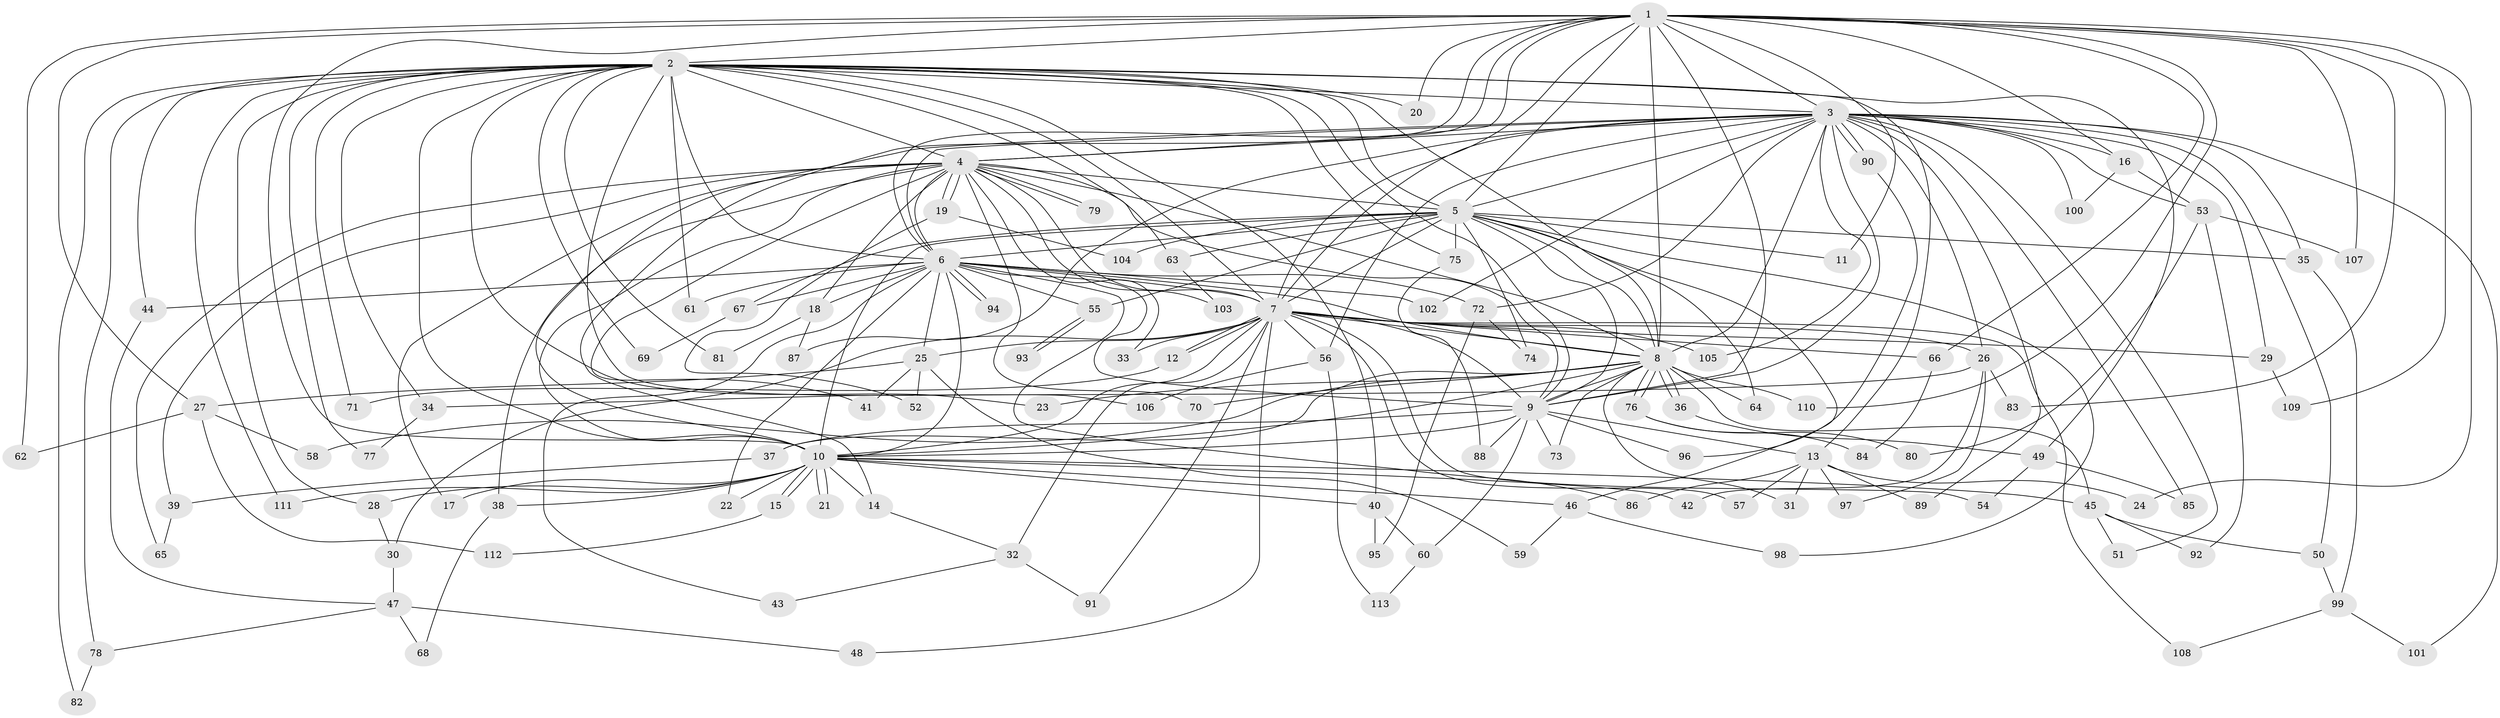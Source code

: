 // Generated by graph-tools (version 1.1) at 2025/34/03/09/25 02:34:38]
// undirected, 113 vertices, 251 edges
graph export_dot {
graph [start="1"]
  node [color=gray90,style=filled];
  1;
  2;
  3;
  4;
  5;
  6;
  7;
  8;
  9;
  10;
  11;
  12;
  13;
  14;
  15;
  16;
  17;
  18;
  19;
  20;
  21;
  22;
  23;
  24;
  25;
  26;
  27;
  28;
  29;
  30;
  31;
  32;
  33;
  34;
  35;
  36;
  37;
  38;
  39;
  40;
  41;
  42;
  43;
  44;
  45;
  46;
  47;
  48;
  49;
  50;
  51;
  52;
  53;
  54;
  55;
  56;
  57;
  58;
  59;
  60;
  61;
  62;
  63;
  64;
  65;
  66;
  67;
  68;
  69;
  70;
  71;
  72;
  73;
  74;
  75;
  76;
  77;
  78;
  79;
  80;
  81;
  82;
  83;
  84;
  85;
  86;
  87;
  88;
  89;
  90;
  91;
  92;
  93;
  94;
  95;
  96;
  97;
  98;
  99;
  100;
  101;
  102;
  103;
  104;
  105;
  106;
  107;
  108;
  109;
  110;
  111;
  112;
  113;
  1 -- 2;
  1 -- 3;
  1 -- 4;
  1 -- 5;
  1 -- 6;
  1 -- 7;
  1 -- 8;
  1 -- 9;
  1 -- 10;
  1 -- 11;
  1 -- 14;
  1 -- 16;
  1 -- 20;
  1 -- 24;
  1 -- 27;
  1 -- 62;
  1 -- 66;
  1 -- 83;
  1 -- 107;
  1 -- 109;
  1 -- 110;
  2 -- 3;
  2 -- 4;
  2 -- 5;
  2 -- 6;
  2 -- 7;
  2 -- 8;
  2 -- 9;
  2 -- 10;
  2 -- 13;
  2 -- 20;
  2 -- 23;
  2 -- 28;
  2 -- 34;
  2 -- 40;
  2 -- 44;
  2 -- 49;
  2 -- 61;
  2 -- 63;
  2 -- 69;
  2 -- 71;
  2 -- 75;
  2 -- 77;
  2 -- 78;
  2 -- 81;
  2 -- 82;
  2 -- 106;
  2 -- 111;
  3 -- 4;
  3 -- 5;
  3 -- 6;
  3 -- 7;
  3 -- 8;
  3 -- 9;
  3 -- 10;
  3 -- 16;
  3 -- 26;
  3 -- 29;
  3 -- 35;
  3 -- 50;
  3 -- 51;
  3 -- 53;
  3 -- 56;
  3 -- 72;
  3 -- 85;
  3 -- 87;
  3 -- 89;
  3 -- 90;
  3 -- 90;
  3 -- 100;
  3 -- 101;
  3 -- 102;
  3 -- 105;
  4 -- 5;
  4 -- 6;
  4 -- 7;
  4 -- 8;
  4 -- 9;
  4 -- 10;
  4 -- 17;
  4 -- 18;
  4 -- 19;
  4 -- 19;
  4 -- 33;
  4 -- 38;
  4 -- 39;
  4 -- 41;
  4 -- 65;
  4 -- 70;
  4 -- 79;
  4 -- 79;
  4 -- 103;
  5 -- 6;
  5 -- 7;
  5 -- 8;
  5 -- 9;
  5 -- 10;
  5 -- 11;
  5 -- 35;
  5 -- 46;
  5 -- 55;
  5 -- 63;
  5 -- 64;
  5 -- 67;
  5 -- 74;
  5 -- 75;
  5 -- 98;
  5 -- 104;
  6 -- 7;
  6 -- 8;
  6 -- 9;
  6 -- 10;
  6 -- 18;
  6 -- 22;
  6 -- 25;
  6 -- 43;
  6 -- 44;
  6 -- 55;
  6 -- 61;
  6 -- 67;
  6 -- 72;
  6 -- 86;
  6 -- 94;
  6 -- 94;
  6 -- 102;
  7 -- 8;
  7 -- 9;
  7 -- 10;
  7 -- 12;
  7 -- 12;
  7 -- 25;
  7 -- 26;
  7 -- 29;
  7 -- 30;
  7 -- 32;
  7 -- 33;
  7 -- 48;
  7 -- 54;
  7 -- 56;
  7 -- 57;
  7 -- 66;
  7 -- 91;
  7 -- 105;
  7 -- 108;
  8 -- 9;
  8 -- 10;
  8 -- 23;
  8 -- 31;
  8 -- 36;
  8 -- 36;
  8 -- 37;
  8 -- 45;
  8 -- 58;
  8 -- 64;
  8 -- 70;
  8 -- 73;
  8 -- 76;
  8 -- 76;
  8 -- 110;
  9 -- 10;
  9 -- 13;
  9 -- 37;
  9 -- 60;
  9 -- 73;
  9 -- 88;
  9 -- 96;
  10 -- 14;
  10 -- 15;
  10 -- 15;
  10 -- 17;
  10 -- 21;
  10 -- 21;
  10 -- 22;
  10 -- 28;
  10 -- 38;
  10 -- 40;
  10 -- 42;
  10 -- 45;
  10 -- 46;
  10 -- 111;
  12 -- 71;
  13 -- 24;
  13 -- 31;
  13 -- 57;
  13 -- 86;
  13 -- 89;
  13 -- 97;
  14 -- 32;
  15 -- 112;
  16 -- 53;
  16 -- 100;
  18 -- 81;
  18 -- 87;
  19 -- 52;
  19 -- 104;
  25 -- 27;
  25 -- 41;
  25 -- 52;
  25 -- 59;
  26 -- 34;
  26 -- 42;
  26 -- 83;
  26 -- 97;
  27 -- 58;
  27 -- 62;
  27 -- 112;
  28 -- 30;
  29 -- 109;
  30 -- 47;
  32 -- 43;
  32 -- 91;
  34 -- 77;
  35 -- 99;
  36 -- 49;
  37 -- 39;
  38 -- 68;
  39 -- 65;
  40 -- 60;
  40 -- 95;
  44 -- 47;
  45 -- 50;
  45 -- 51;
  45 -- 92;
  46 -- 59;
  46 -- 98;
  47 -- 48;
  47 -- 68;
  47 -- 78;
  49 -- 54;
  49 -- 85;
  50 -- 99;
  53 -- 80;
  53 -- 92;
  53 -- 107;
  55 -- 93;
  55 -- 93;
  56 -- 106;
  56 -- 113;
  60 -- 113;
  63 -- 103;
  66 -- 84;
  67 -- 69;
  72 -- 74;
  72 -- 95;
  75 -- 88;
  76 -- 80;
  76 -- 84;
  78 -- 82;
  90 -- 96;
  99 -- 101;
  99 -- 108;
}
